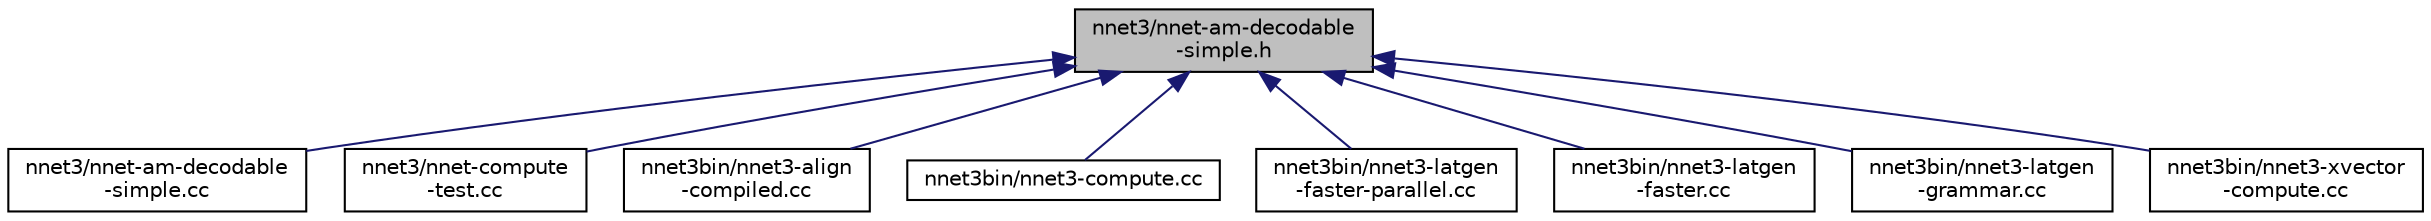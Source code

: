 digraph "nnet3/nnet-am-decodable-simple.h"
{
  edge [fontname="Helvetica",fontsize="10",labelfontname="Helvetica",labelfontsize="10"];
  node [fontname="Helvetica",fontsize="10",shape=record];
  Node118 [label="nnet3/nnet-am-decodable\l-simple.h",height=0.2,width=0.4,color="black", fillcolor="grey75", style="filled", fontcolor="black"];
  Node118 -> Node119 [dir="back",color="midnightblue",fontsize="10",style="solid",fontname="Helvetica"];
  Node119 [label="nnet3/nnet-am-decodable\l-simple.cc",height=0.2,width=0.4,color="black", fillcolor="white", style="filled",URL="$nnet-am-decodable-simple_8cc.html"];
  Node118 -> Node120 [dir="back",color="midnightblue",fontsize="10",style="solid",fontname="Helvetica"];
  Node120 [label="nnet3/nnet-compute\l-test.cc",height=0.2,width=0.4,color="black", fillcolor="white", style="filled",URL="$nnet3_2nnet-compute-test_8cc.html"];
  Node118 -> Node121 [dir="back",color="midnightblue",fontsize="10",style="solid",fontname="Helvetica"];
  Node121 [label="nnet3bin/nnet3-align\l-compiled.cc",height=0.2,width=0.4,color="black", fillcolor="white", style="filled",URL="$nnet3-align-compiled_8cc.html"];
  Node118 -> Node122 [dir="back",color="midnightblue",fontsize="10",style="solid",fontname="Helvetica"];
  Node122 [label="nnet3bin/nnet3-compute.cc",height=0.2,width=0.4,color="black", fillcolor="white", style="filled",URL="$nnet3-compute_8cc.html"];
  Node118 -> Node123 [dir="back",color="midnightblue",fontsize="10",style="solid",fontname="Helvetica"];
  Node123 [label="nnet3bin/nnet3-latgen\l-faster-parallel.cc",height=0.2,width=0.4,color="black", fillcolor="white", style="filled",URL="$nnet3-latgen-faster-parallel_8cc.html"];
  Node118 -> Node124 [dir="back",color="midnightblue",fontsize="10",style="solid",fontname="Helvetica"];
  Node124 [label="nnet3bin/nnet3-latgen\l-faster.cc",height=0.2,width=0.4,color="black", fillcolor="white", style="filled",URL="$nnet3-latgen-faster_8cc.html"];
  Node118 -> Node125 [dir="back",color="midnightblue",fontsize="10",style="solid",fontname="Helvetica"];
  Node125 [label="nnet3bin/nnet3-latgen\l-grammar.cc",height=0.2,width=0.4,color="black", fillcolor="white", style="filled",URL="$nnet3-latgen-grammar_8cc.html"];
  Node118 -> Node126 [dir="back",color="midnightblue",fontsize="10",style="solid",fontname="Helvetica"];
  Node126 [label="nnet3bin/nnet3-xvector\l-compute.cc",height=0.2,width=0.4,color="black", fillcolor="white", style="filled",URL="$nnet3-xvector-compute_8cc.html"];
}
